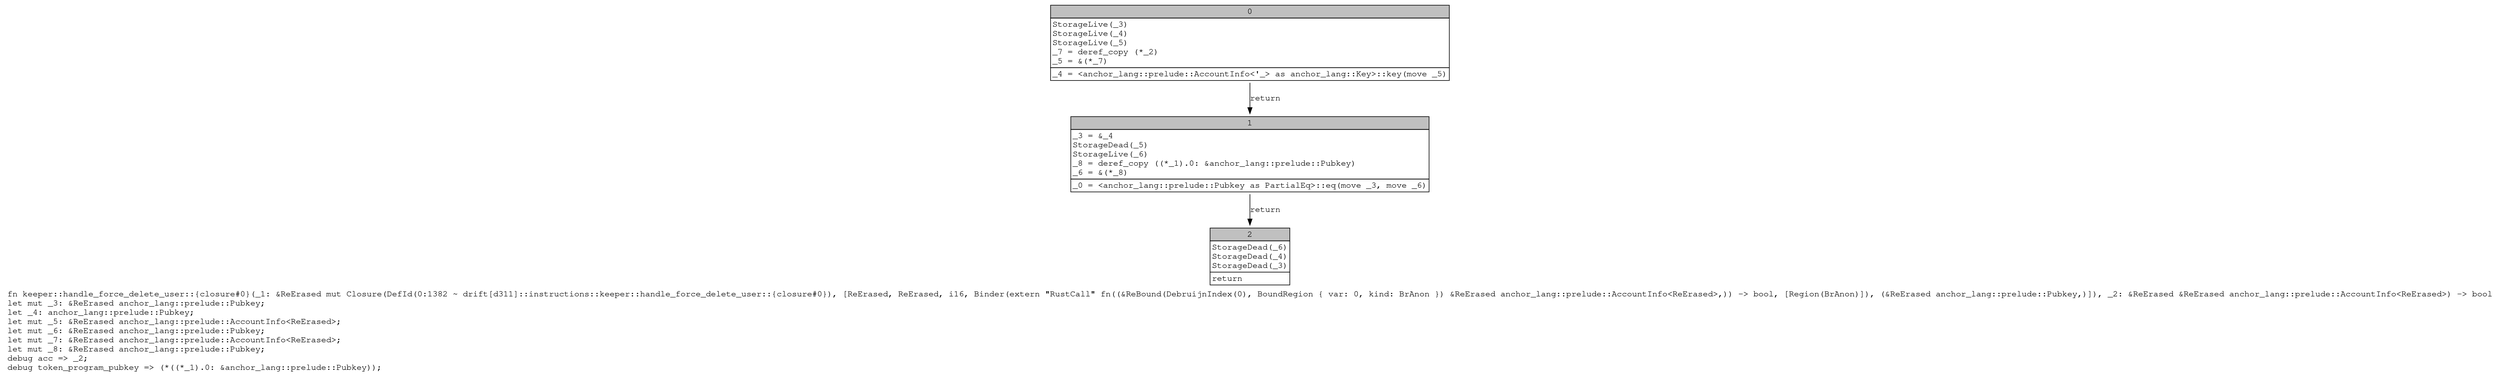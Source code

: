 digraph Mir_0_1382 {
    graph [fontname="Courier, monospace"];
    node [fontname="Courier, monospace"];
    edge [fontname="Courier, monospace"];
    label=<fn keeper::handle_force_delete_user::{closure#0}(_1: &amp;ReErased mut Closure(DefId(0:1382 ~ drift[d311]::instructions::keeper::handle_force_delete_user::{closure#0}), [ReErased, ReErased, i16, Binder(extern &quot;RustCall&quot; fn((&amp;ReBound(DebruijnIndex(0), BoundRegion { var: 0, kind: BrAnon }) &amp;ReErased anchor_lang::prelude::AccountInfo&lt;ReErased&gt;,)) -&gt; bool, [Region(BrAnon)]), (&amp;ReErased anchor_lang::prelude::Pubkey,)]), _2: &amp;ReErased &amp;ReErased anchor_lang::prelude::AccountInfo&lt;ReErased&gt;) -&gt; bool<br align="left"/>let mut _3: &amp;ReErased anchor_lang::prelude::Pubkey;<br align="left"/>let _4: anchor_lang::prelude::Pubkey;<br align="left"/>let mut _5: &amp;ReErased anchor_lang::prelude::AccountInfo&lt;ReErased&gt;;<br align="left"/>let mut _6: &amp;ReErased anchor_lang::prelude::Pubkey;<br align="left"/>let mut _7: &amp;ReErased anchor_lang::prelude::AccountInfo&lt;ReErased&gt;;<br align="left"/>let mut _8: &amp;ReErased anchor_lang::prelude::Pubkey;<br align="left"/>debug acc =&gt; _2;<br align="left"/>debug token_program_pubkey =&gt; (*((*_1).0: &amp;anchor_lang::prelude::Pubkey));<br align="left"/>>;
    bb0__0_1382 [shape="none", label=<<table border="0" cellborder="1" cellspacing="0"><tr><td bgcolor="gray" align="center" colspan="1">0</td></tr><tr><td align="left" balign="left">StorageLive(_3)<br/>StorageLive(_4)<br/>StorageLive(_5)<br/>_7 = deref_copy (*_2)<br/>_5 = &amp;(*_7)<br/></td></tr><tr><td align="left">_4 = &lt;anchor_lang::prelude::AccountInfo&lt;'_&gt; as anchor_lang::Key&gt;::key(move _5)</td></tr></table>>];
    bb1__0_1382 [shape="none", label=<<table border="0" cellborder="1" cellspacing="0"><tr><td bgcolor="gray" align="center" colspan="1">1</td></tr><tr><td align="left" balign="left">_3 = &amp;_4<br/>StorageDead(_5)<br/>StorageLive(_6)<br/>_8 = deref_copy ((*_1).0: &amp;anchor_lang::prelude::Pubkey)<br/>_6 = &amp;(*_8)<br/></td></tr><tr><td align="left">_0 = &lt;anchor_lang::prelude::Pubkey as PartialEq&gt;::eq(move _3, move _6)</td></tr></table>>];
    bb2__0_1382 [shape="none", label=<<table border="0" cellborder="1" cellspacing="0"><tr><td bgcolor="gray" align="center" colspan="1">2</td></tr><tr><td align="left" balign="left">StorageDead(_6)<br/>StorageDead(_4)<br/>StorageDead(_3)<br/></td></tr><tr><td align="left">return</td></tr></table>>];
    bb0__0_1382 -> bb1__0_1382 [label="return"];
    bb1__0_1382 -> bb2__0_1382 [label="return"];
}
